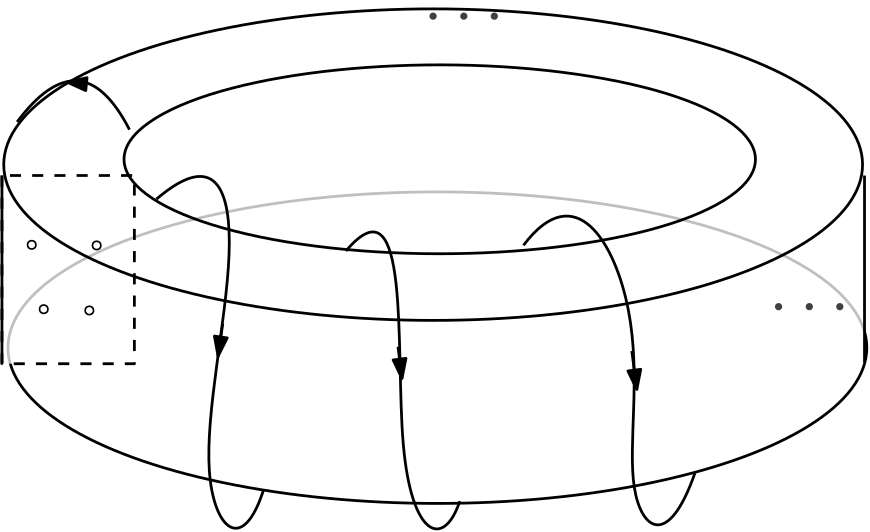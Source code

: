 <?xml version="1.0"?>
<!DOCTYPE ipe SYSTEM "ipe.dtd">
<ipe version="70218" creator="Ipe 7.2.27">
<info created="D:20230526112801" modified="D:20230526163726"/>
<ipestyle name="basic">
<symbol name="arrow/arc(spx)">
<path stroke="sym-stroke" fill="sym-stroke" pen="sym-pen">
0 0 m
-1 0.333 l
-1 -0.333 l
h
</path>
</symbol>
<symbol name="arrow/farc(spx)">
<path stroke="sym-stroke" fill="white" pen="sym-pen">
0 0 m
-1 0.333 l
-1 -0.333 l
h
</path>
</symbol>
<symbol name="arrow/ptarc(spx)">
<path stroke="sym-stroke" fill="sym-stroke" pen="sym-pen">
0 0 m
-1 0.333 l
-0.8 0 l
-1 -0.333 l
h
</path>
</symbol>
<symbol name="arrow/fptarc(spx)">
<path stroke="sym-stroke" fill="white" pen="sym-pen">
0 0 m
-1 0.333 l
-0.8 0 l
-1 -0.333 l
h
</path>
</symbol>
<symbol name="mark/circle(sx)" transformations="translations">
<path fill="sym-stroke">
0.6 0 0 0.6 0 0 e
0.4 0 0 0.4 0 0 e
</path>
</symbol>
<symbol name="mark/disk(sx)" transformations="translations">
<path fill="sym-stroke">
0.6 0 0 0.6 0 0 e
</path>
</symbol>
<symbol name="mark/fdisk(sfx)" transformations="translations">
<group>
<path fill="sym-fill">
0.5 0 0 0.5 0 0 e
</path>
<path fill="sym-stroke" fillrule="eofill">
0.6 0 0 0.6 0 0 e
0.4 0 0 0.4 0 0 e
</path>
</group>
</symbol>
<symbol name="mark/box(sx)" transformations="translations">
<path fill="sym-stroke" fillrule="eofill">
-0.6 -0.6 m
0.6 -0.6 l
0.6 0.6 l
-0.6 0.6 l
h
-0.4 -0.4 m
0.4 -0.4 l
0.4 0.4 l
-0.4 0.4 l
h
</path>
</symbol>
<symbol name="mark/square(sx)" transformations="translations">
<path fill="sym-stroke">
-0.6 -0.6 m
0.6 -0.6 l
0.6 0.6 l
-0.6 0.6 l
h
</path>
</symbol>
<symbol name="mark/fsquare(sfx)" transformations="translations">
<group>
<path fill="sym-fill">
-0.5 -0.5 m
0.5 -0.5 l
0.5 0.5 l
-0.5 0.5 l
h
</path>
<path fill="sym-stroke" fillrule="eofill">
-0.6 -0.6 m
0.6 -0.6 l
0.6 0.6 l
-0.6 0.6 l
h
-0.4 -0.4 m
0.4 -0.4 l
0.4 0.4 l
-0.4 0.4 l
h
</path>
</group>
</symbol>
<symbol name="mark/cross(sx)" transformations="translations">
<group>
<path fill="sym-stroke">
-0.43 -0.57 m
0.57 0.43 l
0.43 0.57 l
-0.57 -0.43 l
h
</path>
<path fill="sym-stroke">
-0.43 0.57 m
0.57 -0.43 l
0.43 -0.57 l
-0.57 0.43 l
h
</path>
</group>
</symbol>
<symbol name="arrow/fnormal(spx)">
<path stroke="sym-stroke" fill="white" pen="sym-pen">
0 0 m
-1 0.333 l
-1 -0.333 l
h
</path>
</symbol>
<symbol name="arrow/pointed(spx)">
<path stroke="sym-stroke" fill="sym-stroke" pen="sym-pen">
0 0 m
-1 0.333 l
-0.8 0 l
-1 -0.333 l
h
</path>
</symbol>
<symbol name="arrow/fpointed(spx)">
<path stroke="sym-stroke" fill="white" pen="sym-pen">
0 0 m
-1 0.333 l
-0.8 0 l
-1 -0.333 l
h
</path>
</symbol>
<symbol name="arrow/linear(spx)">
<path stroke="sym-stroke" pen="sym-pen">
-1 0.333 m
0 0 l
-1 -0.333 l
</path>
</symbol>
<symbol name="arrow/fdouble(spx)">
<path stroke="sym-stroke" fill="white" pen="sym-pen">
0 0 m
-1 0.333 l
-1 -0.333 l
h
-1 0 m
-2 0.333 l
-2 -0.333 l
h
</path>
</symbol>
<symbol name="arrow/double(spx)">
<path stroke="sym-stroke" fill="sym-stroke" pen="sym-pen">
0 0 m
-1 0.333 l
-1 -0.333 l
h
-1 0 m
-2 0.333 l
-2 -0.333 l
h
</path>
</symbol>
<symbol name="arrow/mid-normal(spx)">
<path stroke="sym-stroke" fill="sym-stroke" pen="sym-pen">
0.5 0 m
-0.5 0.333 l
-0.5 -0.333 l
h
</path>
</symbol>
<symbol name="arrow/mid-fnormal(spx)">
<path stroke="sym-stroke" fill="white" pen="sym-pen">
0.5 0 m
-0.5 0.333 l
-0.5 -0.333 l
h
</path>
</symbol>
<symbol name="arrow/mid-pointed(spx)">
<path stroke="sym-stroke" fill="sym-stroke" pen="sym-pen">
0.5 0 m
-0.5 0.333 l
-0.3 0 l
-0.5 -0.333 l
h
</path>
</symbol>
<symbol name="arrow/mid-fpointed(spx)">
<path stroke="sym-stroke" fill="white" pen="sym-pen">
0.5 0 m
-0.5 0.333 l
-0.3 0 l
-0.5 -0.333 l
h
</path>
</symbol>
<symbol name="arrow/mid-double(spx)">
<path stroke="sym-stroke" fill="sym-stroke" pen="sym-pen">
1 0 m
0 0.333 l
0 -0.333 l
h
0 0 m
-1 0.333 l
-1 -0.333 l
h
</path>
</symbol>
<symbol name="arrow/mid-fdouble(spx)">
<path stroke="sym-stroke" fill="white" pen="sym-pen">
1 0 m
0 0.333 l
0 -0.333 l
h
0 0 m
-1 0.333 l
-1 -0.333 l
h
</path>
</symbol>
<anglesize name="22.5 deg" value="22.5"/>
<anglesize name="30 deg" value="30"/>
<anglesize name="45 deg" value="45"/>
<anglesize name="60 deg" value="60"/>
<anglesize name="90 deg" value="90"/>
<arrowsize name="large" value="10"/>
<arrowsize name="small" value="5"/>
<arrowsize name="tiny" value="3"/>
<color name="blue" value="0 0 1"/>
<color name="brown" value="0.647 0.165 0.165"/>
<color name="darkblue" value="0 0 0.545"/>
<color name="darkcyan" value="0 0.545 0.545"/>
<color name="darkgray" value="0.663"/>
<color name="darkgreen" value="0 0.392 0"/>
<color name="darkmagenta" value="0.545 0 0.545"/>
<color name="darkorange" value="1 0.549 0"/>
<color name="darkred" value="0.545 0 0"/>
<color name="gold" value="1 0.843 0"/>
<color name="gray" value="0.745"/>
<color name="green" value="0 1 0"/>
<color name="lightblue" value="0.678 0.847 0.902"/>
<color name="lightcyan" value="0.878 1 1"/>
<color name="lightgray" value="0.827"/>
<color name="lightgreen" value="0.565 0.933 0.565"/>
<color name="lightyellow" value="1 1 0.878"/>
<color name="navy" value="0 0 0.502"/>
<color name="orange" value="1 0.647 0"/>
<color name="pink" value="1 0.753 0.796"/>
<color name="purple" value="0.627 0.125 0.941"/>
<color name="red" value="1 0 0"/>
<color name="seagreen" value="0.18 0.545 0.341"/>
<color name="turquoise" value="0.251 0.878 0.816"/>
<color name="violet" value="0.933 0.51 0.933"/>
<color name="yellow" value="1 1 0"/>
<dashstyle name="dash dot dotted" value="[4 2 1 2 1 2] 0"/>
<dashstyle name="dash dotted" value="[4 2 1 2] 0"/>
<dashstyle name="dashed" value="[4] 0"/>
<dashstyle name="dotted" value="[1 3] 0"/>
<gridsize name="10 pts (~3.5 mm)" value="10"/>
<gridsize name="14 pts (~5 mm)" value="14"/>
<gridsize name="16 pts (~6 mm)" value="16"/>
<gridsize name="20 pts (~7 mm)" value="20"/>
<gridsize name="28 pts (~10 mm)" value="28"/>
<gridsize name="32 pts (~12 mm)" value="32"/>
<gridsize name="4 pts" value="4"/>
<gridsize name="56 pts (~20 mm)" value="56"/>
<gridsize name="8 pts (~3 mm)" value="8"/>
<opacity name="10%" value="0.1"/>
<opacity name="30%" value="0.3"/>
<opacity name="50%" value="0.5"/>
<opacity name="75%" value="0.75"/>
<pen name="fat" value="1.2"/>
<pen name="heavier" value="0.8"/>
<pen name="ultrafat" value="2"/>
<symbolsize name="large" value="5"/>
<symbolsize name="small" value="2"/>
<symbolsize name="tiny" value="1.1"/>
<textsize name="Huge" value="\Huge"/>
<textsize name="LARGE" value="\LARGE"/>
<textsize name="Large" value="\Large"/>
<textsize name="footnote" value="\footnotesize"/>
<textsize name="huge" value="\huge"/>
<textsize name="large" value="\large"/>
<textsize name="script" value="\scriptsize"/>
<textsize name="small" value="\small"/>
<textsize name="tiny" value="\tiny"/>
<textstyle name="center" begin="\begin{center}" end="\end{center}"/>
<textstyle name="item" begin="\begin{itemize}\item{}" end="\end{itemize}"/>
<textstyle name="itemize" begin="\begin{itemize}" end="\end{itemize}"/>
<tiling name="falling" angle="-60" step="4" width="1"/>
<tiling name="rising" angle="30" step="4" width="1"/>
</ipestyle>
<page>
<layer name="alpha"/>
<view layers="alpha" active="alpha"/>
<path layer="alpha" matrix="1 0 0 1 -264.978 135.574" stroke="black" pen="1">
154.586 0 0 56.0722 536.834 453.249 e
</path>
<path matrix="1 0 0 1 -267.16 197.035" fill="white" opacity="75%" stroke-opacity="opaque">
382.254 453.768 m
382.254 386.007 l
692.778 386.007 l
692.778 453.768 l
h
</path>
<path matrix="1 0 0 1 -266.505 201.467" stroke="black" pen="1">
154.586 0 0 56.0722 536.834 453.249 e
</path>
<path matrix="1 0 0 1 -266.505 201.467" stroke="black" pen="1">
-49.6638 -30.5736 102.203 -14.8567 539.207 455.166 e
</path>
<path matrix="1 0 0 1 -267.16 197.035" fill="white" opacity="75%" stroke-opacity="opaque">
382.254 453.768 m
382.254 386.007
382.254 386.007 c
</path>
<path matrix="1 0 0 1 -267.16 197.035" stroke="black" pen="1" opacity="75%" stroke-opacity="opaque">
692.778 453.768 m
692.778 386.007 l
</path>
<path matrix="1 0 0 1 -267.16 197.035" stroke="black" pen="1" opacity="75%" stroke-opacity="opaque">
382.254 453.768 m
382.254 386.007 l
</path>
<path matrix="1 0 0 1 -267.16 197.035" stroke="black" dash="dashed" pen="1" opacity="75%" stroke-opacity="opaque">
382.254 453.768 m
382.254 386.007 l
429.93 386.007 l
429.93 453.768 l
h
</path>
<use matrix="1 0 0 1 -267.16 197.035" name="mark/fdisk(sfx)" pos="392.977 428.809" size="normal" stroke="black" fill="white"/>
<use matrix="1 0 0 1 -267.16 197.035" name="mark/fdisk(sfx)" pos="416.352 428.594" size="normal" stroke="black" fill="white"/>
<use matrix="1 0 0 1 -267.16 197.035" name="mark/fdisk(sfx)" pos="397.305 405.637" size="normal" stroke="black" fill="white"/>
<use matrix="1 0 0 1 -267.16 197.035" name="mark/fdisk(sfx)" pos="413.715 405.184" size="normal" stroke="black" fill="white"/>
<path matrix="1 0 0 1 -267.16 197.035" stroke="black" pen="1" opacity="75%" stroke-opacity="opaque">
506.07 426.578 m
529.609 454.449
517.984 326.961
541.398 319.348
547.082 336.551 c
</path>
<path matrix="1 0 0 1 -267.16 197.035" stroke="black" pen="1" opacity="75%" stroke-opacity="opaque">
437.859 445.258 m
459.129 463.422
470.719 434.422
447.828 335.633
468.93 317.113
476.418 340.563 c
</path>
<path matrix="1 0 0 1 -267.16 197.035" stroke="black" pen="1" opacity="75%" stroke-opacity="opaque">
570 428.633 m
588.793 453.594
617.395 405.324
602.516 332.734
622.188 319.289
631.742 346.691 c
</path>
<path matrix="1 0 0 1 -267.16 197.035" stroke="black" pen="1" opacity="75%" stroke-opacity="opaque">
428.156 470.281 m
410.844 503.996
387.711 473.047 c
</path>
<path matrix="1 0 0 1 -267.16 197.035" stroke="black" pen="1" arrow="normal/normal" opacity="75%" stroke-opacity="opaque">
410.297 486.895 m
405.688 487.355 l
</path>
<path matrix="1 0 0 1 -267.16 197.035" stroke="black" pen="1" arrow="normal/normal" opacity="75%" stroke-opacity="opaque">
461.734 400.414 m
460.059 388.707 l
</path>
<path matrix="1 0 0 1 -267.16 197.035" stroke="black" pen="1" arrow="normal/normal" opacity="75%" stroke-opacity="opaque">
524.832 392.113 m
526.266 380.707 l
</path>
<path matrix="1 0 0 1 -267.16 197.035" stroke="black" pen="1" arrow="normal/normal" opacity="75%" stroke-opacity="opaque">
609.004 390.574 m
610.816 376.758 l
</path>
<text matrix="1 0 0 1 -267.16 197.035" transformations="translations" pos="658.43 400.34" stroke="black" type="label" width="28.918" height="11.016" depth="0" valign="baseline" size="Huge" style="math" opacity="75%">\cdots </text>
<text matrix="1 0 0 1 -267.16 197.035" transformations="translations" pos="534.035 504.934" stroke="black" type="label" width="28.918" height="11.016" depth="0" valign="baseline" size="Huge" style="math" opacity="75%">\cdots</text>
</page>
</ipe>
